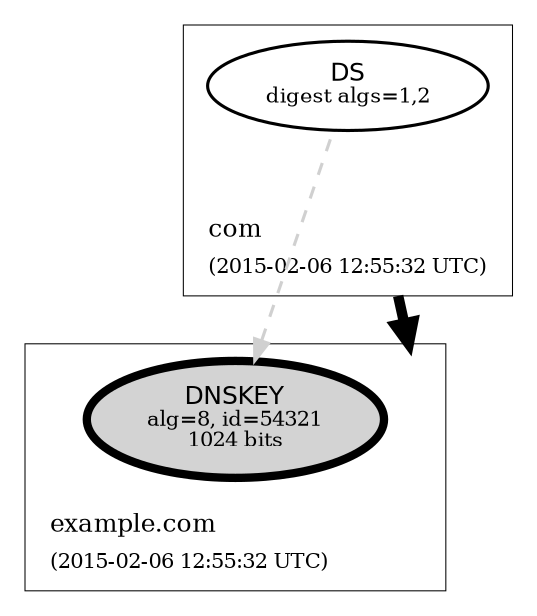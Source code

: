 digraph {
  graph [compound=true, rankdir=BT, ranksep=0.3];
	edge [penwidth=1.5];
	node [label="\N",
		penwidth=1.5
	];
  subgraph "cluster_com" {
		graph [label=<<TABLE BORDER="0"><TR><TD ALIGN="LEFT"><FONT POINT-SIZE="12">com</FONT></TD></TR><TR><TD ALIGN="LEFT"><FONT POINT-SIZE="10">(2015-02-06 12:55:32 UTC)</FONT></TD></TR></TABLE>>,
				labeljust=l,
				penwidth=0.5
		];

		"DS-1_2|example.com|8|54321|1_2" [color="#000000",
			fillcolor="#ffffff",
			label=<<FONT POINT-SIZE="12" FACE="Helvetica">DS</FONT><BR/><FONT POINT-SIZE="10">digest algs=1,2</FONT>>,
			shape=ellipse,
			style=filled];
		"cluster_com_top" [shape=point, style=invis];
		"cluster_com_bottom" [shape=point, style=invis];
  }
  subgraph "cluster_example.com" {
		graph [label=<<TABLE BORDER="0"><TR><TD ALIGN="LEFT"><FONT POINT-SIZE="12">example.com</FONT></TD></TR><TR><TD ALIGN="LEFT"><FONT POINT-SIZE="10">(2015-02-06 12:55:32 UTC)</FONT></TD></TR></TABLE>>,
				labeljust=l,
				penwidth=0.5
		];

		"DNSKEY-0|example.com|8|54321"	 [color="#000000",
			fillcolor="lightgray",
			label=<<FONT POINT-SIZE="12" FACE="Helvetica">DNSKEY</FONT><BR/><FONT POINT-SIZE="10">alg=8, id=54321<BR/>1024 bits</FONT>>,
			shape=ellipse,
			style=filled,
			penwidth=4.0];
		"cluster_example.com_top" [shape=point, style=invis];
		"cluster_example.com_bottom" [shape=point, style=invis];
  }
	"cluster_com_bottom" -> "DS-1_2|example.com|8|54321|1_2" [style=invis];
	"DNSKEY-0|example.com|8|54321"-> "DS-1_2|example.com|8|54321|1_2" [style=dashed,
		color="#d0d0d0",
		dir=back];
	"cluster_example.com_top" -> cluster_com_bottom [color="#000000",
		dir=back,
		lhead=cluster_com,
		ltail="cluster_example.com",
		minlen=2,
		penwidth=5.0,
		style=solid];
}
